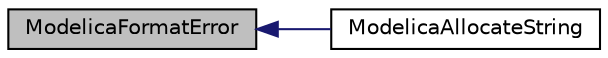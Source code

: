 digraph "ModelicaFormatError"
{
  edge [fontname="Helvetica",fontsize="10",labelfontname="Helvetica",labelfontsize="10"];
  node [fontname="Helvetica",fontsize="10",shape=record];
  rankdir="LR";
  Node8 [label="ModelicaFormatError",height=0.2,width=0.4,color="black", fillcolor="grey75", style="filled", fontcolor="black"];
  Node8 -> Node9 [dir="back",color="midnightblue",fontsize="10",style="solid",fontname="Helvetica"];
  Node9 [label="ModelicaAllocateString",height=0.2,width=0.4,color="black", fillcolor="white", style="filled",URL="$d1/d6f/_modelica_utilities_8c.html#aeccaa0b46edead0608a6982dddb917ec",tooltip="Allocate memory for a Modelica string which is used as return argument of an external Modelica functi..."];
}
